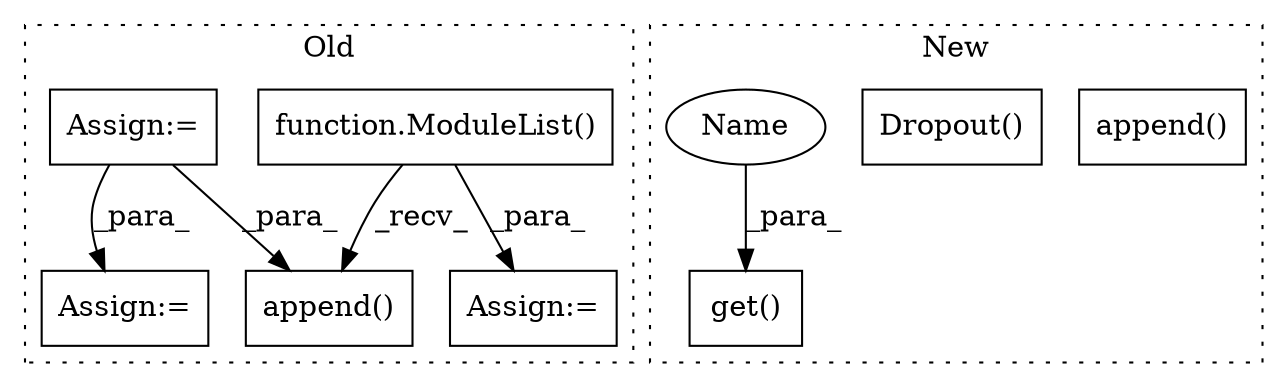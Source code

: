 digraph G {
subgraph cluster0 {
1 [label="function.ModuleList()" a="75" s="623" l="12" shape="box"];
3 [label="append()" a="75" s="1187,1206" l="14,1" shape="box"];
4 [label="Assign:=" a="68" s="729" l="3" shape="box"];
5 [label="Assign:=" a="68" s="1546" l="3" shape="box"];
6 [label="Assign:=" a="68" s="802" l="3" shape="box"];
label = "Old";
style="dotted";
}
subgraph cluster1 {
2 [label="get()" a="75" s="837,856" l="16,1" shape="box"];
7 [label="append()" a="75" s="669,811" l="12,1" shape="box"];
8 [label="Dropout()" a="75" s="883,901" l="11,1" shape="box"];
9 [label="Name" a="87" s="853" l="3" shape="ellipse"];
label = "New";
style="dotted";
}
1 -> 5 [label="_para_"];
1 -> 3 [label="_recv_"];
4 -> 6 [label="_para_"];
4 -> 3 [label="_para_"];
9 -> 2 [label="_para_"];
}